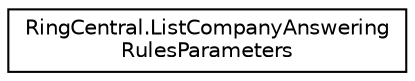 digraph "Graphical Class Hierarchy"
{
 // LATEX_PDF_SIZE
  edge [fontname="Helvetica",fontsize="10",labelfontname="Helvetica",labelfontsize="10"];
  node [fontname="Helvetica",fontsize="10",shape=record];
  rankdir="LR";
  Node0 [label="RingCentral.ListCompanyAnswering\lRulesParameters",height=0.2,width=0.4,color="black", fillcolor="white", style="filled",URL="$classRingCentral_1_1ListCompanyAnsweringRulesParameters.html",tooltip="Query parameters for operation listCompanyAnsweringRules"];
}
